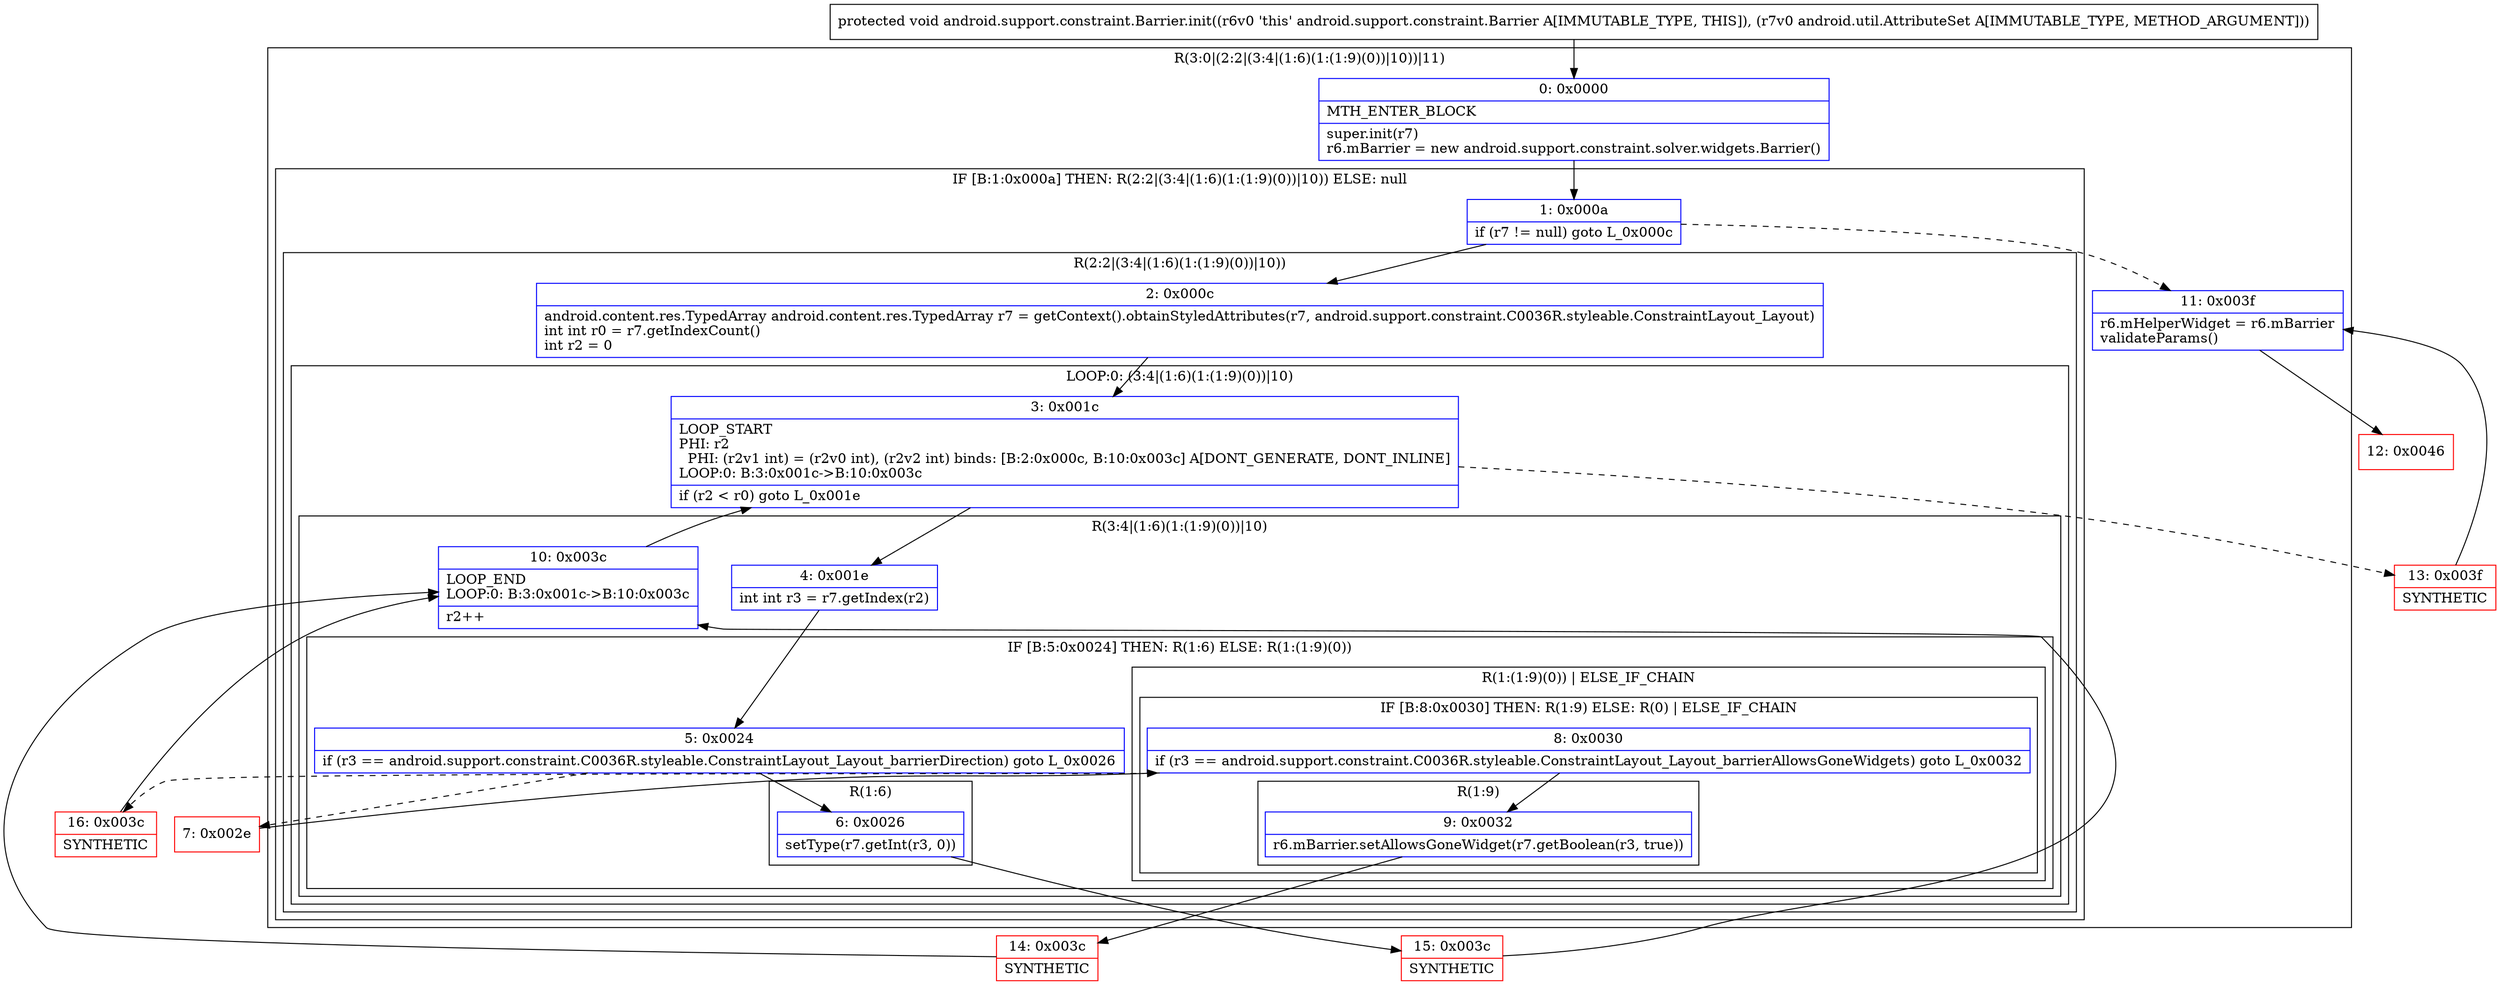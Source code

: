 digraph "CFG forandroid.support.constraint.Barrier.init(Landroid\/util\/AttributeSet;)V" {
subgraph cluster_Region_2000098553 {
label = "R(3:0|(2:2|(3:4|(1:6)(1:(1:9)(0))|10))|11)";
node [shape=record,color=blue];
Node_0 [shape=record,label="{0\:\ 0x0000|MTH_ENTER_BLOCK\l|super.init(r7)\lr6.mBarrier = new android.support.constraint.solver.widgets.Barrier()\l}"];
subgraph cluster_IfRegion_1129748500 {
label = "IF [B:1:0x000a] THEN: R(2:2|(3:4|(1:6)(1:(1:9)(0))|10)) ELSE: null";
node [shape=record,color=blue];
Node_1 [shape=record,label="{1\:\ 0x000a|if (r7 != null) goto L_0x000c\l}"];
subgraph cluster_Region_567854154 {
label = "R(2:2|(3:4|(1:6)(1:(1:9)(0))|10))";
node [shape=record,color=blue];
Node_2 [shape=record,label="{2\:\ 0x000c|android.content.res.TypedArray android.content.res.TypedArray r7 = getContext().obtainStyledAttributes(r7, android.support.constraint.C0036R.styleable.ConstraintLayout_Layout)\lint int r0 = r7.getIndexCount()\lint r2 = 0\l}"];
subgraph cluster_LoopRegion_44836236 {
label = "LOOP:0: (3:4|(1:6)(1:(1:9)(0))|10)";
node [shape=record,color=blue];
Node_3 [shape=record,label="{3\:\ 0x001c|LOOP_START\lPHI: r2 \l  PHI: (r2v1 int) = (r2v0 int), (r2v2 int) binds: [B:2:0x000c, B:10:0x003c] A[DONT_GENERATE, DONT_INLINE]\lLOOP:0: B:3:0x001c\-\>B:10:0x003c\l|if (r2 \< r0) goto L_0x001e\l}"];
subgraph cluster_Region_590949003 {
label = "R(3:4|(1:6)(1:(1:9)(0))|10)";
node [shape=record,color=blue];
Node_4 [shape=record,label="{4\:\ 0x001e|int int r3 = r7.getIndex(r2)\l}"];
subgraph cluster_IfRegion_1756047904 {
label = "IF [B:5:0x0024] THEN: R(1:6) ELSE: R(1:(1:9)(0))";
node [shape=record,color=blue];
Node_5 [shape=record,label="{5\:\ 0x0024|if (r3 == android.support.constraint.C0036R.styleable.ConstraintLayout_Layout_barrierDirection) goto L_0x0026\l}"];
subgraph cluster_Region_1780633940 {
label = "R(1:6)";
node [shape=record,color=blue];
Node_6 [shape=record,label="{6\:\ 0x0026|setType(r7.getInt(r3, 0))\l}"];
}
subgraph cluster_Region_303535555 {
label = "R(1:(1:9)(0)) | ELSE_IF_CHAIN\l";
node [shape=record,color=blue];
subgraph cluster_IfRegion_276524688 {
label = "IF [B:8:0x0030] THEN: R(1:9) ELSE: R(0) | ELSE_IF_CHAIN\l";
node [shape=record,color=blue];
Node_8 [shape=record,label="{8\:\ 0x0030|if (r3 == android.support.constraint.C0036R.styleable.ConstraintLayout_Layout_barrierAllowsGoneWidgets) goto L_0x0032\l}"];
subgraph cluster_Region_1697732596 {
label = "R(1:9)";
node [shape=record,color=blue];
Node_9 [shape=record,label="{9\:\ 0x0032|r6.mBarrier.setAllowsGoneWidget(r7.getBoolean(r3, true))\l}"];
}
subgraph cluster_Region_215060008 {
label = "R(0)";
node [shape=record,color=blue];
}
}
}
}
Node_10 [shape=record,label="{10\:\ 0x003c|LOOP_END\lLOOP:0: B:3:0x001c\-\>B:10:0x003c\l|r2++\l}"];
}
}
}
}
Node_11 [shape=record,label="{11\:\ 0x003f|r6.mHelperWidget = r6.mBarrier\lvalidateParams()\l}"];
}
Node_7 [shape=record,color=red,label="{7\:\ 0x002e}"];
Node_12 [shape=record,color=red,label="{12\:\ 0x0046}"];
Node_13 [shape=record,color=red,label="{13\:\ 0x003f|SYNTHETIC\l}"];
Node_14 [shape=record,color=red,label="{14\:\ 0x003c|SYNTHETIC\l}"];
Node_15 [shape=record,color=red,label="{15\:\ 0x003c|SYNTHETIC\l}"];
Node_16 [shape=record,color=red,label="{16\:\ 0x003c|SYNTHETIC\l}"];
MethodNode[shape=record,label="{protected void android.support.constraint.Barrier.init((r6v0 'this' android.support.constraint.Barrier A[IMMUTABLE_TYPE, THIS]), (r7v0 android.util.AttributeSet A[IMMUTABLE_TYPE, METHOD_ARGUMENT])) }"];
MethodNode -> Node_0;
Node_0 -> Node_1;
Node_1 -> Node_2;
Node_1 -> Node_11[style=dashed];
Node_2 -> Node_3;
Node_3 -> Node_4;
Node_3 -> Node_13[style=dashed];
Node_4 -> Node_5;
Node_5 -> Node_6;
Node_5 -> Node_7[style=dashed];
Node_6 -> Node_15;
Node_8 -> Node_9;
Node_8 -> Node_16[style=dashed];
Node_9 -> Node_14;
Node_10 -> Node_3;
Node_11 -> Node_12;
Node_7 -> Node_8;
Node_13 -> Node_11;
Node_14 -> Node_10;
Node_15 -> Node_10;
Node_16 -> Node_10;
}


